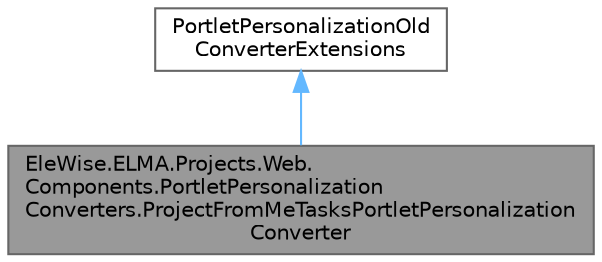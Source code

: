 digraph "EleWise.ELMA.Projects.Web.Components.PortletPersonalizationConverters.ProjectFromMeTasksPortletPersonalizationConverter"
{
 // LATEX_PDF_SIZE
  bgcolor="transparent";
  edge [fontname=Helvetica,fontsize=10,labelfontname=Helvetica,labelfontsize=10];
  node [fontname=Helvetica,fontsize=10,shape=box,height=0.2,width=0.4];
  Node1 [id="Node000001",label="EleWise.ELMA.Projects.Web.\lComponents.PortletPersonalization\lConverters.ProjectFromMeTasksPortletPersonalization\lConverter",height=0.2,width=0.4,color="gray40", fillcolor="grey60", style="filled", fontcolor="black",tooltip=" "];
  Node2 -> Node1 [id="edge1_Node000001_Node000002",dir="back",color="steelblue1",style="solid",tooltip=" "];
  Node2 [id="Node000002",label="PortletPersonalizationOld\lConverterExtensions",height=0.2,width=0.4,color="gray40", fillcolor="white", style="filled",tooltip=" "];
}
